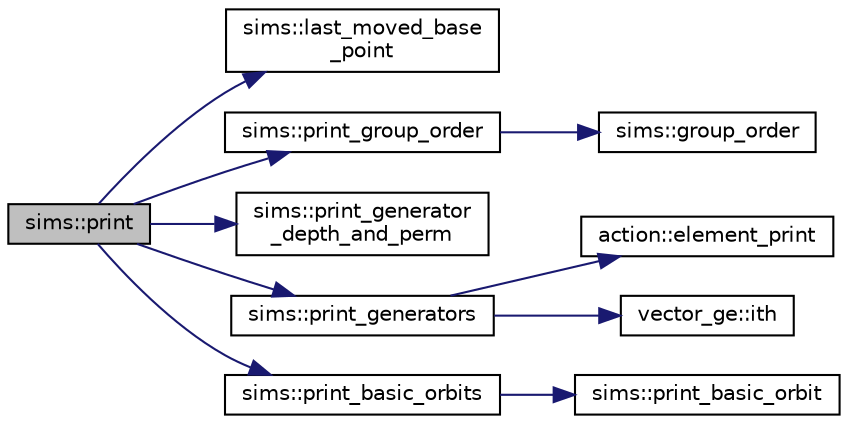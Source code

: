 digraph "sims::print"
{
  edge [fontname="Helvetica",fontsize="10",labelfontname="Helvetica",labelfontsize="10"];
  node [fontname="Helvetica",fontsize="10",shape=record];
  rankdir="LR";
  Node8230 [label="sims::print",height=0.2,width=0.4,color="black", fillcolor="grey75", style="filled", fontcolor="black"];
  Node8230 -> Node8231 [color="midnightblue",fontsize="10",style="solid",fontname="Helvetica"];
  Node8231 [label="sims::last_moved_base\l_point",height=0.2,width=0.4,color="black", fillcolor="white", style="filled",URL="$d9/df3/classsims.html#ab7549d6212df09ad5fdcc8b5edbe8806"];
  Node8230 -> Node8232 [color="midnightblue",fontsize="10",style="solid",fontname="Helvetica"];
  Node8232 [label="sims::print_group_order",height=0.2,width=0.4,color="black", fillcolor="white", style="filled",URL="$d9/df3/classsims.html#a2fc3bfc40a993e0a6902374465304c0c"];
  Node8232 -> Node8233 [color="midnightblue",fontsize="10",style="solid",fontname="Helvetica"];
  Node8233 [label="sims::group_order",height=0.2,width=0.4,color="black", fillcolor="white", style="filled",URL="$d9/df3/classsims.html#aa442445175656570fa35febbe790efad"];
  Node8230 -> Node8234 [color="midnightblue",fontsize="10",style="solid",fontname="Helvetica"];
  Node8234 [label="sims::print_generator\l_depth_and_perm",height=0.2,width=0.4,color="black", fillcolor="white", style="filled",URL="$d9/df3/classsims.html#a4630b82437f49635da45c5fc1953d919"];
  Node8230 -> Node8235 [color="midnightblue",fontsize="10",style="solid",fontname="Helvetica"];
  Node8235 [label="sims::print_generators",height=0.2,width=0.4,color="black", fillcolor="white", style="filled",URL="$d9/df3/classsims.html#a49dfebd7ef9b23cb3c1264bc462f2233"];
  Node8235 -> Node8236 [color="midnightblue",fontsize="10",style="solid",fontname="Helvetica"];
  Node8236 [label="action::element_print",height=0.2,width=0.4,color="black", fillcolor="white", style="filled",URL="$d2/d86/classaction.html#ae38c3ef3c1125213733d63c6fc3c40cd"];
  Node8235 -> Node8237 [color="midnightblue",fontsize="10",style="solid",fontname="Helvetica"];
  Node8237 [label="vector_ge::ith",height=0.2,width=0.4,color="black", fillcolor="white", style="filled",URL="$d4/d6e/classvector__ge.html#a1ff002e8b746a9beb119d57dcd4a15ff"];
  Node8230 -> Node8238 [color="midnightblue",fontsize="10",style="solid",fontname="Helvetica"];
  Node8238 [label="sims::print_basic_orbits",height=0.2,width=0.4,color="black", fillcolor="white", style="filled",URL="$d9/df3/classsims.html#ab26955fba9bb5a6fe176b4f12d0a6c5a"];
  Node8238 -> Node8239 [color="midnightblue",fontsize="10",style="solid",fontname="Helvetica"];
  Node8239 [label="sims::print_basic_orbit",height=0.2,width=0.4,color="black", fillcolor="white", style="filled",URL="$d9/df3/classsims.html#ae777e80bb7cef4f757c701173f924a6d"];
}
